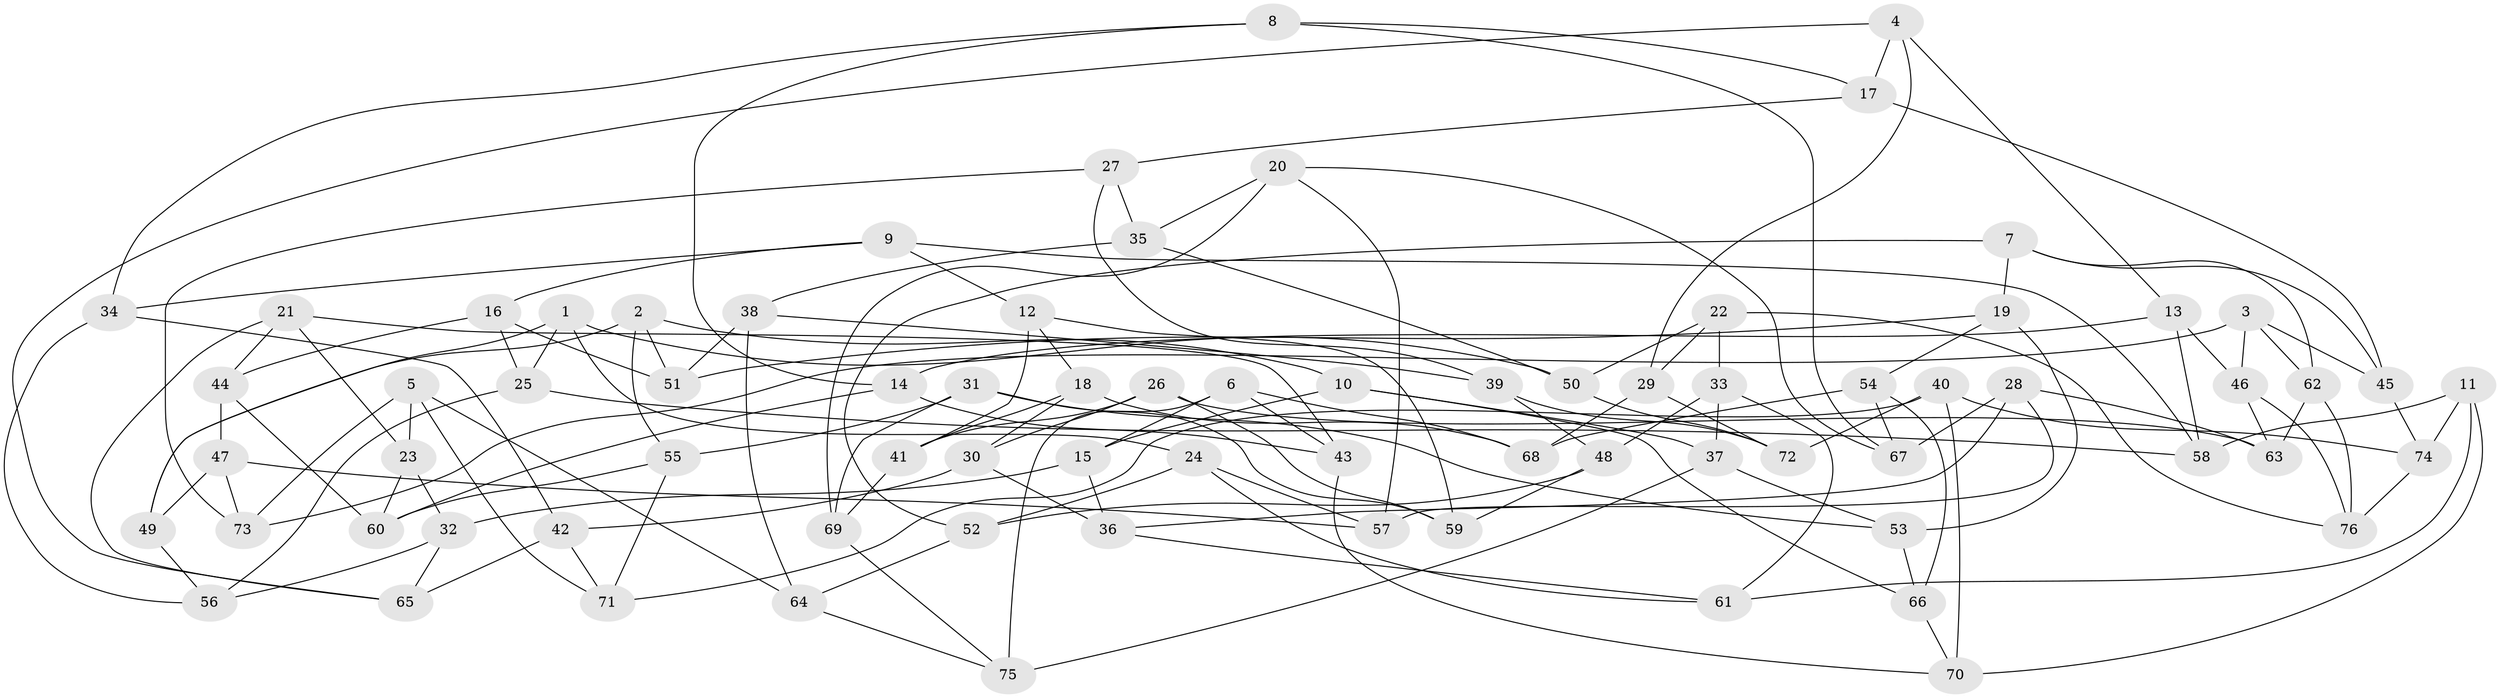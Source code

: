 // coarse degree distribution, {10: 0.1, 3: 0.13333333333333333, 16: 0.03333333333333333, 4: 0.26666666666666666, 8: 0.1, 12: 0.03333333333333333, 2: 0.03333333333333333, 7: 0.13333333333333333, 6: 0.1, 5: 0.06666666666666667}
// Generated by graph-tools (version 1.1) at 2025/20/03/04/25 18:20:33]
// undirected, 76 vertices, 152 edges
graph export_dot {
graph [start="1"]
  node [color=gray90,style=filled];
  1;
  2;
  3;
  4;
  5;
  6;
  7;
  8;
  9;
  10;
  11;
  12;
  13;
  14;
  15;
  16;
  17;
  18;
  19;
  20;
  21;
  22;
  23;
  24;
  25;
  26;
  27;
  28;
  29;
  30;
  31;
  32;
  33;
  34;
  35;
  36;
  37;
  38;
  39;
  40;
  41;
  42;
  43;
  44;
  45;
  46;
  47;
  48;
  49;
  50;
  51;
  52;
  53;
  54;
  55;
  56;
  57;
  58;
  59;
  60;
  61;
  62;
  63;
  64;
  65;
  66;
  67;
  68;
  69;
  70;
  71;
  72;
  73;
  74;
  75;
  76;
  1 -- 25;
  1 -- 24;
  1 -- 50;
  1 -- 49;
  2 -- 55;
  2 -- 51;
  2 -- 10;
  2 -- 49;
  3 -- 46;
  3 -- 62;
  3 -- 73;
  3 -- 45;
  4 -- 65;
  4 -- 13;
  4 -- 29;
  4 -- 17;
  5 -- 64;
  5 -- 23;
  5 -- 73;
  5 -- 71;
  6 -- 15;
  6 -- 75;
  6 -- 43;
  6 -- 68;
  7 -- 45;
  7 -- 52;
  7 -- 19;
  7 -- 62;
  8 -- 67;
  8 -- 14;
  8 -- 34;
  8 -- 17;
  9 -- 34;
  9 -- 16;
  9 -- 58;
  9 -- 12;
  10 -- 37;
  10 -- 66;
  10 -- 15;
  11 -- 61;
  11 -- 58;
  11 -- 74;
  11 -- 70;
  12 -- 59;
  12 -- 41;
  12 -- 18;
  13 -- 46;
  13 -- 58;
  13 -- 14;
  14 -- 43;
  14 -- 60;
  15 -- 32;
  15 -- 36;
  16 -- 51;
  16 -- 25;
  16 -- 44;
  17 -- 27;
  17 -- 45;
  18 -- 30;
  18 -- 68;
  18 -- 41;
  19 -- 53;
  19 -- 51;
  19 -- 54;
  20 -- 67;
  20 -- 69;
  20 -- 35;
  20 -- 57;
  21 -- 23;
  21 -- 44;
  21 -- 65;
  21 -- 43;
  22 -- 33;
  22 -- 29;
  22 -- 50;
  22 -- 76;
  23 -- 60;
  23 -- 32;
  24 -- 52;
  24 -- 61;
  24 -- 57;
  25 -- 56;
  25 -- 58;
  26 -- 30;
  26 -- 41;
  26 -- 59;
  26 -- 63;
  27 -- 35;
  27 -- 39;
  27 -- 73;
  28 -- 63;
  28 -- 36;
  28 -- 57;
  28 -- 67;
  29 -- 72;
  29 -- 68;
  30 -- 36;
  30 -- 42;
  31 -- 55;
  31 -- 53;
  31 -- 59;
  31 -- 69;
  32 -- 56;
  32 -- 65;
  33 -- 37;
  33 -- 61;
  33 -- 48;
  34 -- 56;
  34 -- 42;
  35 -- 50;
  35 -- 38;
  36 -- 61;
  37 -- 75;
  37 -- 53;
  38 -- 64;
  38 -- 51;
  38 -- 39;
  39 -- 48;
  39 -- 72;
  40 -- 74;
  40 -- 72;
  40 -- 71;
  40 -- 70;
  41 -- 69;
  42 -- 65;
  42 -- 71;
  43 -- 70;
  44 -- 47;
  44 -- 60;
  45 -- 74;
  46 -- 76;
  46 -- 63;
  47 -- 73;
  47 -- 57;
  47 -- 49;
  48 -- 52;
  48 -- 59;
  49 -- 56;
  50 -- 72;
  52 -- 64;
  53 -- 66;
  54 -- 66;
  54 -- 67;
  54 -- 68;
  55 -- 60;
  55 -- 71;
  62 -- 63;
  62 -- 76;
  64 -- 75;
  66 -- 70;
  69 -- 75;
  74 -- 76;
}
